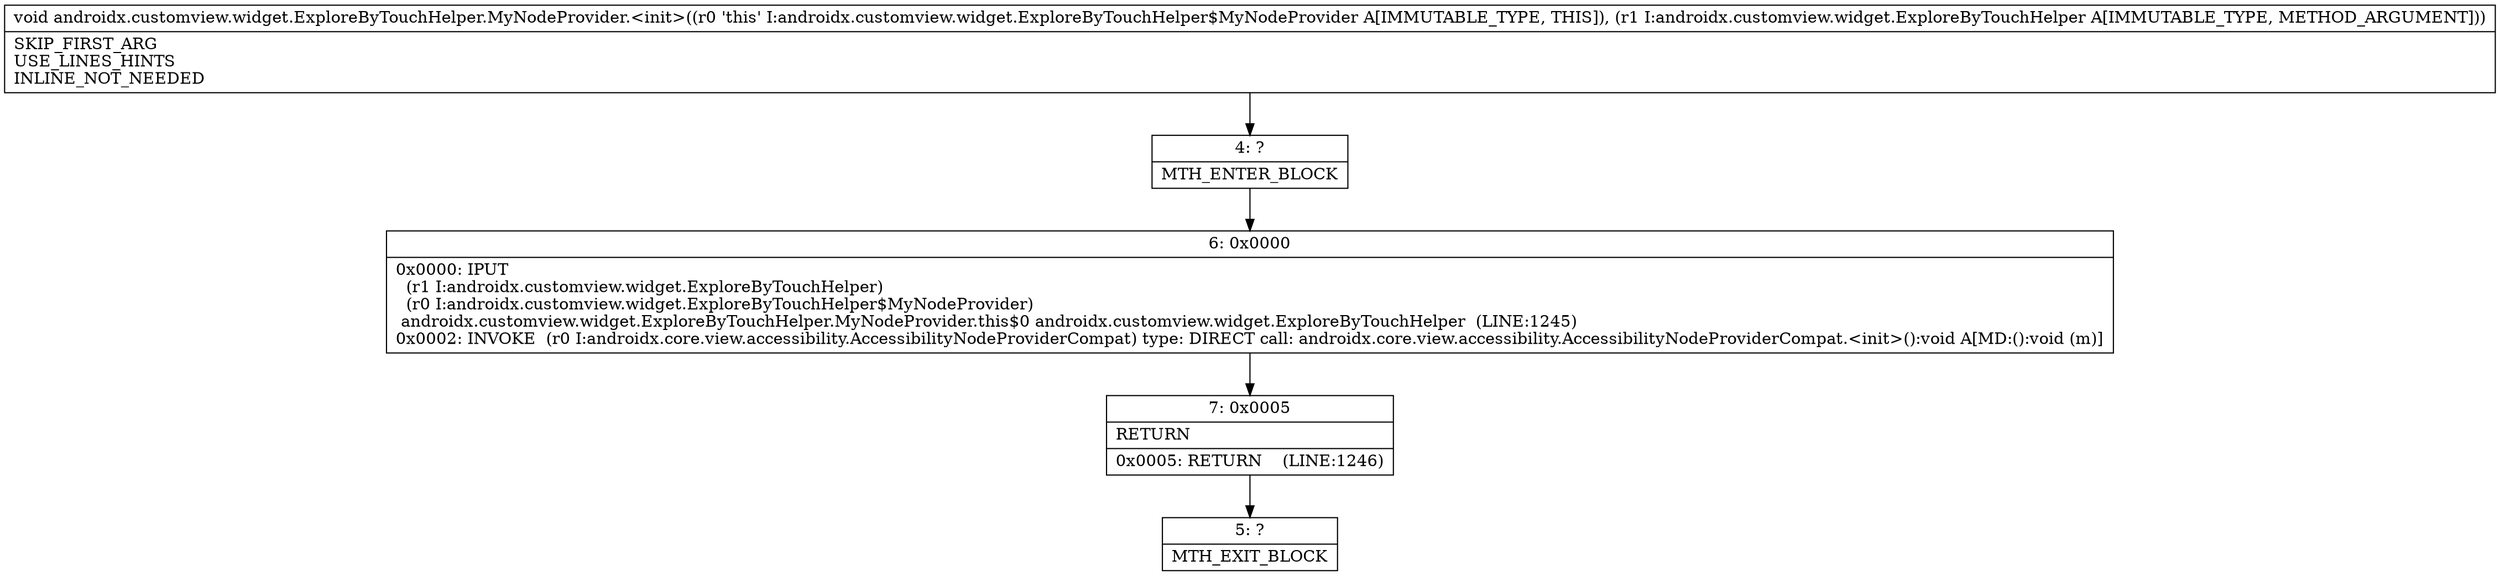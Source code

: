 digraph "CFG forandroidx.customview.widget.ExploreByTouchHelper.MyNodeProvider.\<init\>(Landroidx\/customview\/widget\/ExploreByTouchHelper;)V" {
Node_4 [shape=record,label="{4\:\ ?|MTH_ENTER_BLOCK\l}"];
Node_6 [shape=record,label="{6\:\ 0x0000|0x0000: IPUT  \l  (r1 I:androidx.customview.widget.ExploreByTouchHelper)\l  (r0 I:androidx.customview.widget.ExploreByTouchHelper$MyNodeProvider)\l androidx.customview.widget.ExploreByTouchHelper.MyNodeProvider.this$0 androidx.customview.widget.ExploreByTouchHelper  (LINE:1245)\l0x0002: INVOKE  (r0 I:androidx.core.view.accessibility.AccessibilityNodeProviderCompat) type: DIRECT call: androidx.core.view.accessibility.AccessibilityNodeProviderCompat.\<init\>():void A[MD:():void (m)]\l}"];
Node_7 [shape=record,label="{7\:\ 0x0005|RETURN\l|0x0005: RETURN    (LINE:1246)\l}"];
Node_5 [shape=record,label="{5\:\ ?|MTH_EXIT_BLOCK\l}"];
MethodNode[shape=record,label="{void androidx.customview.widget.ExploreByTouchHelper.MyNodeProvider.\<init\>((r0 'this' I:androidx.customview.widget.ExploreByTouchHelper$MyNodeProvider A[IMMUTABLE_TYPE, THIS]), (r1 I:androidx.customview.widget.ExploreByTouchHelper A[IMMUTABLE_TYPE, METHOD_ARGUMENT]))  | SKIP_FIRST_ARG\lUSE_LINES_HINTS\lINLINE_NOT_NEEDED\l}"];
MethodNode -> Node_4;Node_4 -> Node_6;
Node_6 -> Node_7;
Node_7 -> Node_5;
}

